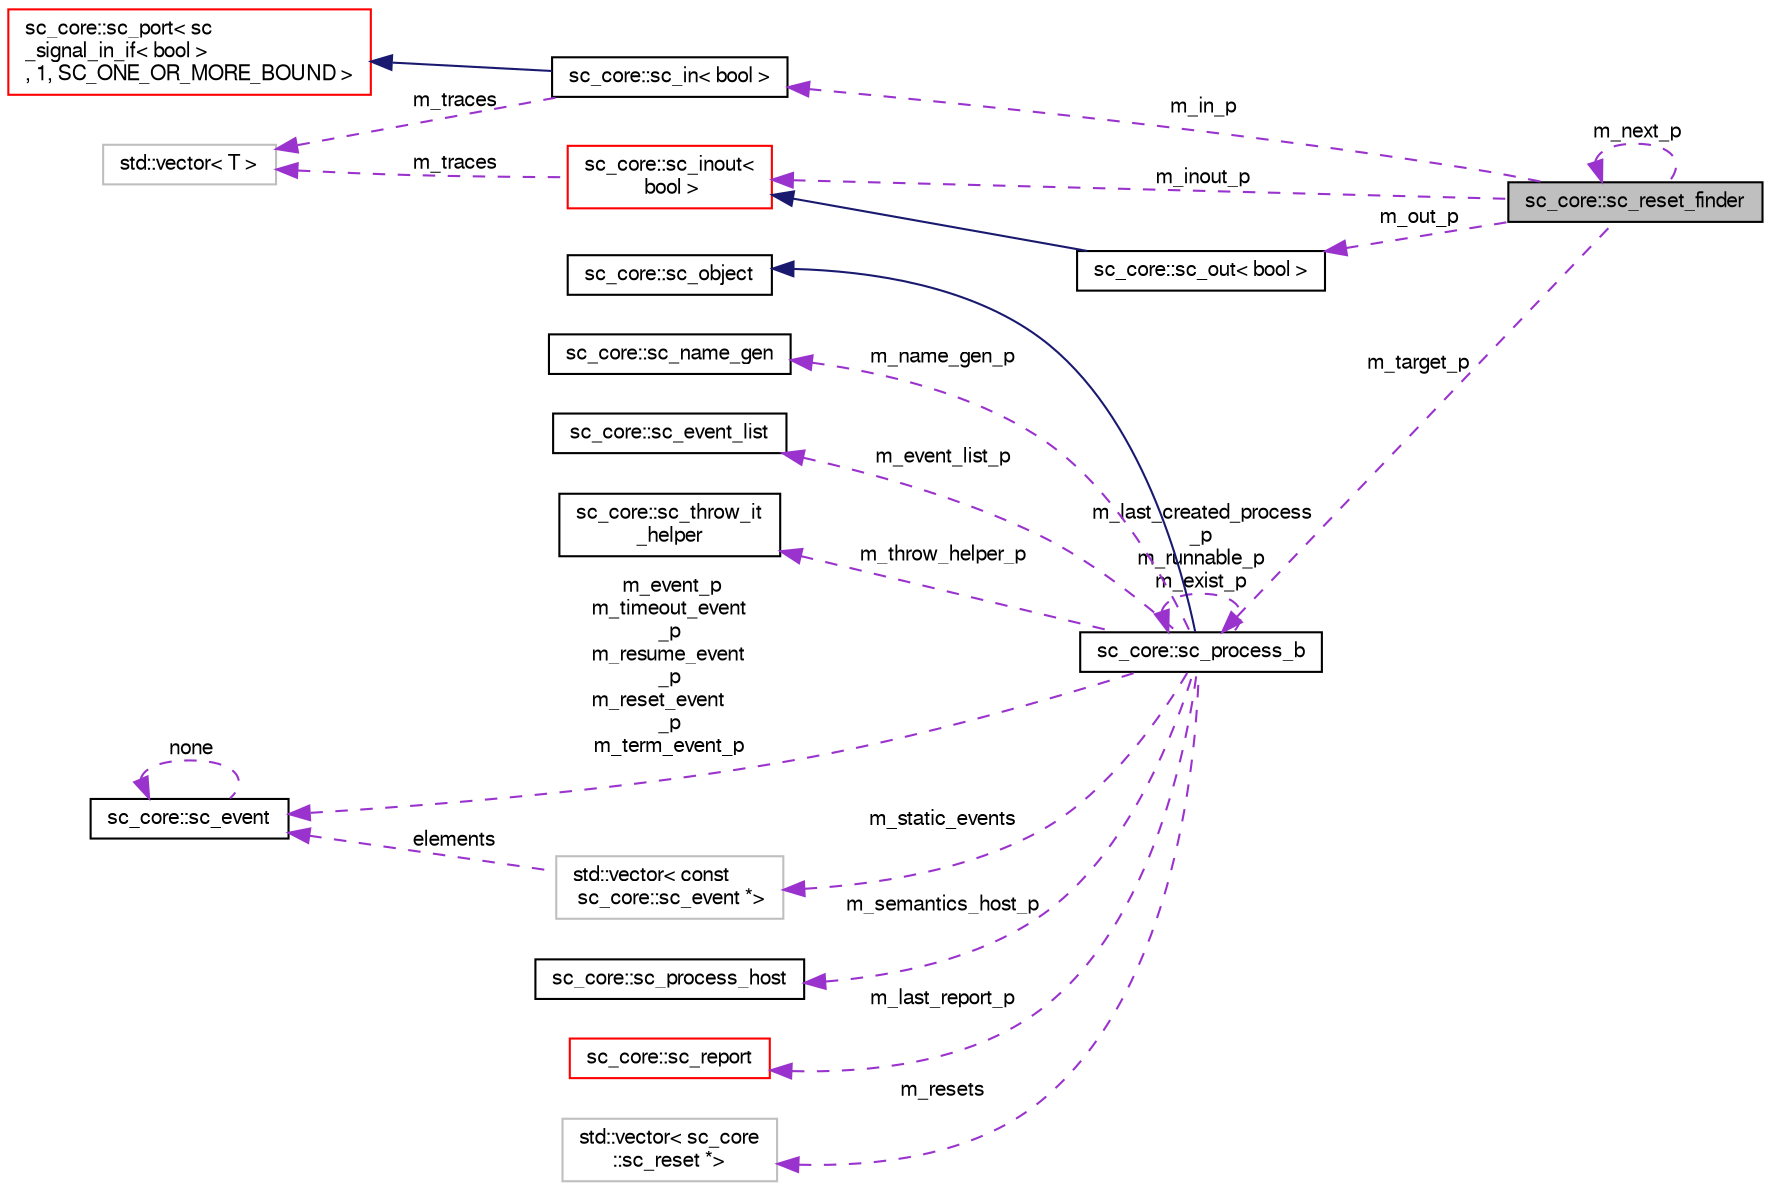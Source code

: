 digraph "sc_core::sc_reset_finder"
{
  edge [fontname="FreeSans",fontsize="10",labelfontname="FreeSans",labelfontsize="10"];
  node [fontname="FreeSans",fontsize="10",shape=record];
  rankdir="LR";
  Node1 [label="sc_core::sc_reset_finder",height=0.2,width=0.4,color="black", fillcolor="grey75", style="filled", fontcolor="black"];
  Node2 -> Node1 [dir="back",color="darkorchid3",fontsize="10",style="dashed",label=" m_in_p" ,fontname="FreeSans"];
  Node2 [label="sc_core::sc_in\< bool \>",height=0.2,width=0.4,color="black", fillcolor="white", style="filled",URL="$a01292.html"];
  Node3 -> Node2 [dir="back",color="midnightblue",fontsize="10",style="solid",fontname="FreeSans"];
  Node3 [label="sc_core::sc_port\< sc\l_signal_in_if\< bool \>\l, 1, SC_ONE_OR_MORE_BOUND \>",height=0.2,width=0.4,color="red", fillcolor="white", style="filled",URL="$a01224.html"];
  Node7 -> Node2 [dir="back",color="darkorchid3",fontsize="10",style="dashed",label=" m_traces" ,fontname="FreeSans"];
  Node7 [label="std::vector\< T \>",height=0.2,width=0.4,color="grey75", fillcolor="white", style="filled",tooltip="STL class. "];
  Node1 -> Node1 [dir="back",color="darkorchid3",fontsize="10",style="dashed",label=" m_next_p" ,fontname="FreeSans"];
  Node9 -> Node1 [dir="back",color="darkorchid3",fontsize="10",style="dashed",label=" m_out_p" ,fontname="FreeSans"];
  Node9 [label="sc_core::sc_out\< bool \>",height=0.2,width=0.4,color="black", fillcolor="white", style="filled",URL="$a01312.html"];
  Node10 -> Node9 [dir="back",color="midnightblue",fontsize="10",style="solid",fontname="FreeSans"];
  Node10 [label="sc_core::sc_inout\<\l bool \>",height=0.2,width=0.4,color="red", fillcolor="white", style="filled",URL="$a01304.html"];
  Node7 -> Node10 [dir="back",color="darkorchid3",fontsize="10",style="dashed",label=" m_traces" ,fontname="FreeSans"];
  Node10 -> Node1 [dir="back",color="darkorchid3",fontsize="10",style="dashed",label=" m_inout_p" ,fontname="FreeSans"];
  Node13 -> Node1 [dir="back",color="darkorchid3",fontsize="10",style="dashed",label=" m_target_p" ,fontname="FreeSans"];
  Node13 [label="sc_core::sc_process_b",height=0.2,width=0.4,color="black", fillcolor="white", style="filled",URL="$a01924.html"];
  Node6 -> Node13 [dir="back",color="midnightblue",fontsize="10",style="solid",fontname="FreeSans"];
  Node6 [label="sc_core::sc_object",height=0.2,width=0.4,color="black", fillcolor="white", style="filled",URL="$a01884.html"];
  Node14 -> Node13 [dir="back",color="darkorchid3",fontsize="10",style="dashed",label=" m_name_gen_p" ,fontname="FreeSans"];
  Node14 [label="sc_core::sc_name_gen",height=0.2,width=0.4,color="black", fillcolor="white", style="filled",URL="$a01880.html"];
  Node15 -> Node13 [dir="back",color="darkorchid3",fontsize="10",style="dashed",label=" m_event_list_p" ,fontname="FreeSans"];
  Node15 [label="sc_core::sc_event_list",height=0.2,width=0.4,color="black", fillcolor="white", style="filled",URL="$a01816.html"];
  Node16 -> Node13 [dir="back",color="darkorchid3",fontsize="10",style="dashed",label=" m_throw_helper_p" ,fontname="FreeSans"];
  Node16 [label="sc_core::sc_throw_it\l_helper",height=0.2,width=0.4,color="black", fillcolor="white", style="filled",URL="$a01916.html"];
  Node17 -> Node13 [dir="back",color="darkorchid3",fontsize="10",style="dashed",label=" m_event_p\nm_timeout_event\l_p\nm_resume_event\l_p\nm_reset_event\l_p\nm_term_event_p" ,fontname="FreeSans"];
  Node17 [label="sc_core::sc_event",height=0.2,width=0.4,color="black", fillcolor="white", style="filled",URL="$a01828.html"];
  Node17 -> Node17 [dir="back",color="darkorchid3",fontsize="10",style="dashed",label=" none" ,fontname="FreeSans"];
  Node18 -> Node13 [dir="back",color="darkorchid3",fontsize="10",style="dashed",label=" m_semantics_host_p" ,fontname="FreeSans"];
  Node18 [label="sc_core::sc_process_host",height=0.2,width=0.4,color="black", fillcolor="white", style="filled",URL="$a01908.html"];
  Node19 -> Node13 [dir="back",color="darkorchid3",fontsize="10",style="dashed",label=" m_last_report_p" ,fontname="FreeSans"];
  Node19 [label="sc_core::sc_report",height=0.2,width=0.4,color="red", fillcolor="white", style="filled",URL="$a02100.html"];
  Node23 -> Node13 [dir="back",color="darkorchid3",fontsize="10",style="dashed",label=" m_resets" ,fontname="FreeSans"];
  Node23 [label="std::vector\< sc_core\l::sc_reset *\>",height=0.2,width=0.4,color="grey75", fillcolor="white", style="filled"];
  Node29 -> Node13 [dir="back",color="darkorchid3",fontsize="10",style="dashed",label=" m_static_events" ,fontname="FreeSans"];
  Node29 [label="std::vector\< const\l sc_core::sc_event *\>",height=0.2,width=0.4,color="grey75", fillcolor="white", style="filled"];
  Node17 -> Node29 [dir="back",color="darkorchid3",fontsize="10",style="dashed",label=" elements" ,fontname="FreeSans"];
  Node13 -> Node13 [dir="back",color="darkorchid3",fontsize="10",style="dashed",label=" m_last_created_process\l_p\nm_runnable_p\nm_exist_p" ,fontname="FreeSans"];
}
